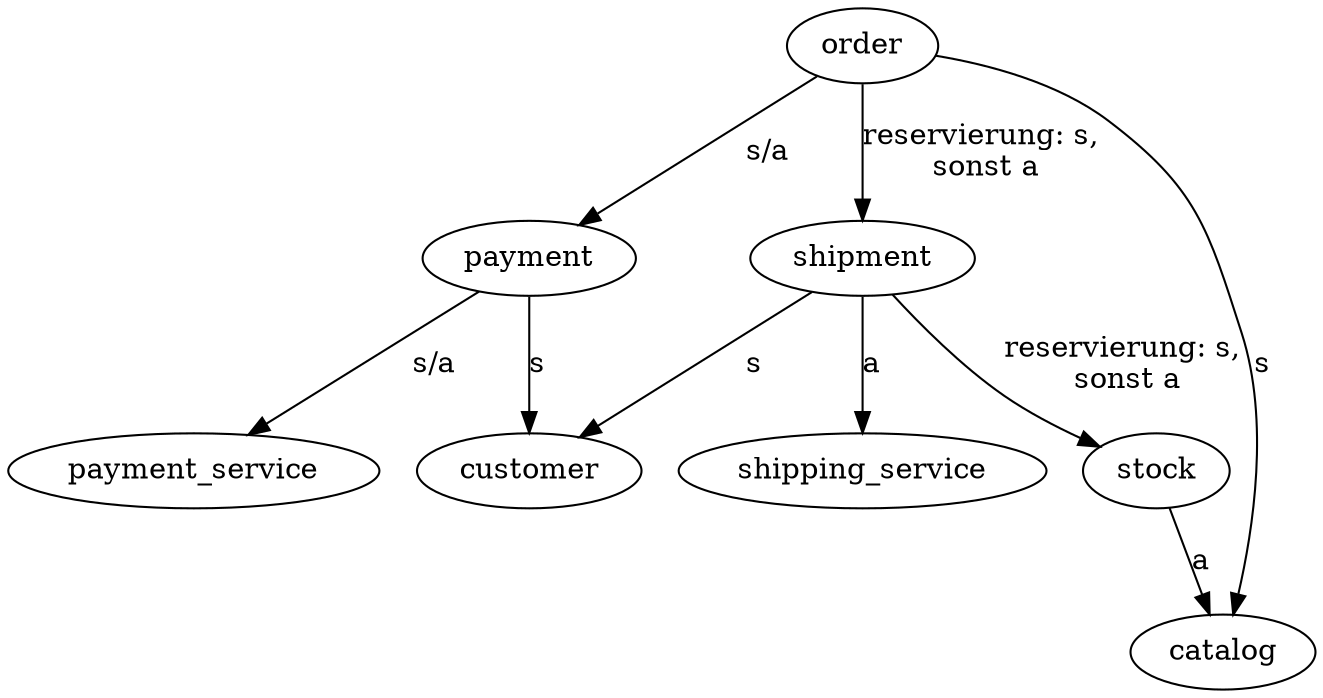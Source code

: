 digraph dependency {
    payment;
    payment_service;
    shipment;
    shipping_service;
    order;
    stock;
    customer;
    catalog;

    order -> shipment[label="reservierung: s,\n sonst a"];
    order -> payment[label="s/a"];
    order -> catalog[label="s"];
    payment -> customer[label="s"];
    payment ->payment_service[label="s/a"];
    shipment -> customer[label="s"];
    shipment -> stock[label="reservierung: s,\n sonst a"];
    shipment -> shipping_service[label="a"];
    stock -> catalog[label="a"];
}

